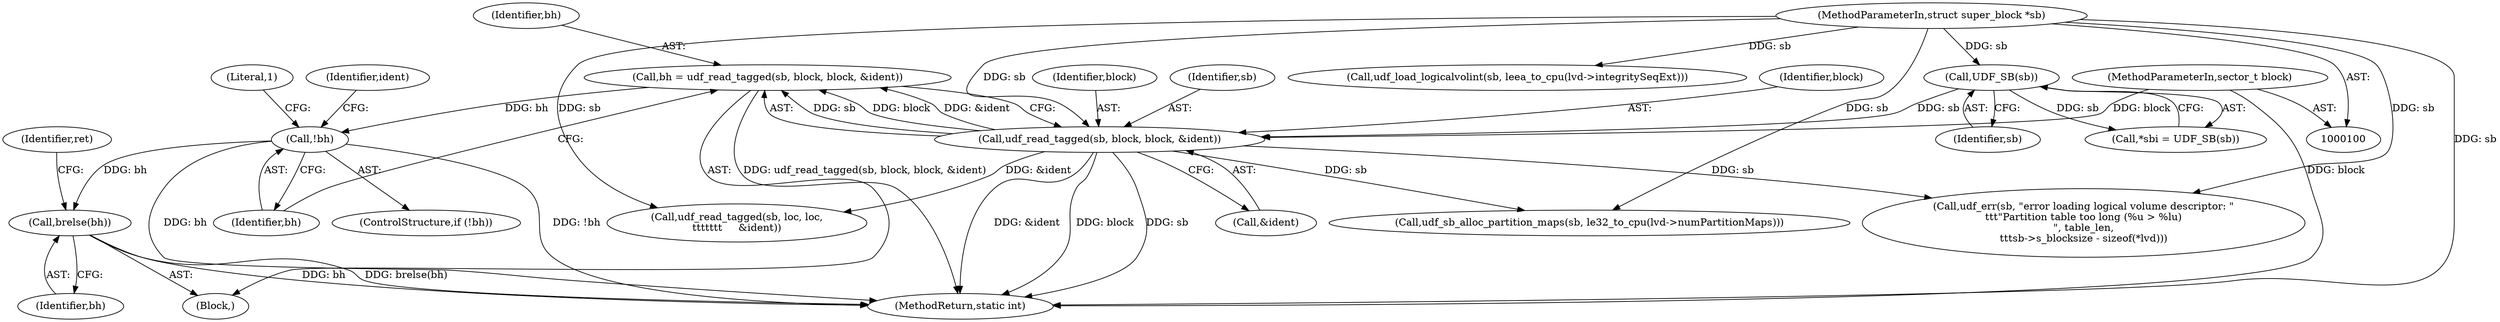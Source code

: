 digraph "0_linux_adee11b2085bee90bd8f4f52123ffb07882d6256@API" {
"1000123" [label="(Call,bh = udf_read_tagged(sb, block, block, &ident))"];
"1000125" [label="(Call,udf_read_tagged(sb, block, block, &ident))"];
"1000113" [label="(Call,UDF_SB(sb))"];
"1000101" [label="(MethodParameterIn,struct super_block *sb)"];
"1000102" [label="(MethodParameterIn,sector_t block)"];
"1000132" [label="(Call,!bh)"];
"1000687" [label="(Call,brelse(bh))"];
"1000113" [label="(Call,UDF_SB(sb))"];
"1000691" [label="(MethodReturn,static int)"];
"1000126" [label="(Identifier,sb)"];
"1000178" [label="(Call,udf_sb_alloc_partition_maps(sb, le32_to_cpu(lvd->numPartitionMaps)))"];
"1000123" [label="(Call,bh = udf_read_tagged(sb, block, block, &ident))"];
"1000138" [label="(Identifier,ident)"];
"1000680" [label="(Call,udf_load_logicalvolint(sb, leea_to_cpu(lvd->integritySeqExt)))"];
"1000104" [label="(Block,)"];
"1000102" [label="(MethodParameterIn,sector_t block)"];
"1000111" [label="(Call,*sbi = UDF_SB(sb))"];
"1000687" [label="(Call,brelse(bh))"];
"1000135" [label="(Literal,1)"];
"1000125" [label="(Call,udf_read_tagged(sb, block, block, &ident))"];
"1000399" [label="(Call,udf_read_tagged(sb, loc, loc,\n\t\t\t\t\t\t\t     &ident))"];
"1000133" [label="(Identifier,bh)"];
"1000114" [label="(Identifier,sb)"];
"1000690" [label="(Identifier,ret)"];
"1000164" [label="(Call,udf_err(sb, \"error loading logical volume descriptor: \"\n\t\t\t\"Partition table too long (%u > %lu)\n\", table_len,\n\t\t\tsb->s_blocksize - sizeof(*lvd)))"];
"1000129" [label="(Call,&ident)"];
"1000127" [label="(Identifier,block)"];
"1000688" [label="(Identifier,bh)"];
"1000101" [label="(MethodParameterIn,struct super_block *sb)"];
"1000132" [label="(Call,!bh)"];
"1000128" [label="(Identifier,block)"];
"1000131" [label="(ControlStructure,if (!bh))"];
"1000124" [label="(Identifier,bh)"];
"1000123" -> "1000104"  [label="AST: "];
"1000123" -> "1000125"  [label="CFG: "];
"1000124" -> "1000123"  [label="AST: "];
"1000125" -> "1000123"  [label="AST: "];
"1000133" -> "1000123"  [label="CFG: "];
"1000123" -> "1000691"  [label="DDG: udf_read_tagged(sb, block, block, &ident)"];
"1000125" -> "1000123"  [label="DDG: sb"];
"1000125" -> "1000123"  [label="DDG: block"];
"1000125" -> "1000123"  [label="DDG: &ident"];
"1000123" -> "1000132"  [label="DDG: bh"];
"1000125" -> "1000129"  [label="CFG: "];
"1000126" -> "1000125"  [label="AST: "];
"1000127" -> "1000125"  [label="AST: "];
"1000128" -> "1000125"  [label="AST: "];
"1000129" -> "1000125"  [label="AST: "];
"1000125" -> "1000691"  [label="DDG: sb"];
"1000125" -> "1000691"  [label="DDG: &ident"];
"1000125" -> "1000691"  [label="DDG: block"];
"1000113" -> "1000125"  [label="DDG: sb"];
"1000101" -> "1000125"  [label="DDG: sb"];
"1000102" -> "1000125"  [label="DDG: block"];
"1000125" -> "1000164"  [label="DDG: sb"];
"1000125" -> "1000178"  [label="DDG: sb"];
"1000125" -> "1000399"  [label="DDG: &ident"];
"1000113" -> "1000111"  [label="AST: "];
"1000113" -> "1000114"  [label="CFG: "];
"1000114" -> "1000113"  [label="AST: "];
"1000111" -> "1000113"  [label="CFG: "];
"1000113" -> "1000111"  [label="DDG: sb"];
"1000101" -> "1000113"  [label="DDG: sb"];
"1000101" -> "1000100"  [label="AST: "];
"1000101" -> "1000691"  [label="DDG: sb"];
"1000101" -> "1000164"  [label="DDG: sb"];
"1000101" -> "1000178"  [label="DDG: sb"];
"1000101" -> "1000399"  [label="DDG: sb"];
"1000101" -> "1000680"  [label="DDG: sb"];
"1000102" -> "1000100"  [label="AST: "];
"1000102" -> "1000691"  [label="DDG: block"];
"1000132" -> "1000131"  [label="AST: "];
"1000132" -> "1000133"  [label="CFG: "];
"1000133" -> "1000132"  [label="AST: "];
"1000135" -> "1000132"  [label="CFG: "];
"1000138" -> "1000132"  [label="CFG: "];
"1000132" -> "1000691"  [label="DDG: !bh"];
"1000132" -> "1000691"  [label="DDG: bh"];
"1000132" -> "1000687"  [label="DDG: bh"];
"1000687" -> "1000104"  [label="AST: "];
"1000687" -> "1000688"  [label="CFG: "];
"1000688" -> "1000687"  [label="AST: "];
"1000690" -> "1000687"  [label="CFG: "];
"1000687" -> "1000691"  [label="DDG: brelse(bh)"];
"1000687" -> "1000691"  [label="DDG: bh"];
}
